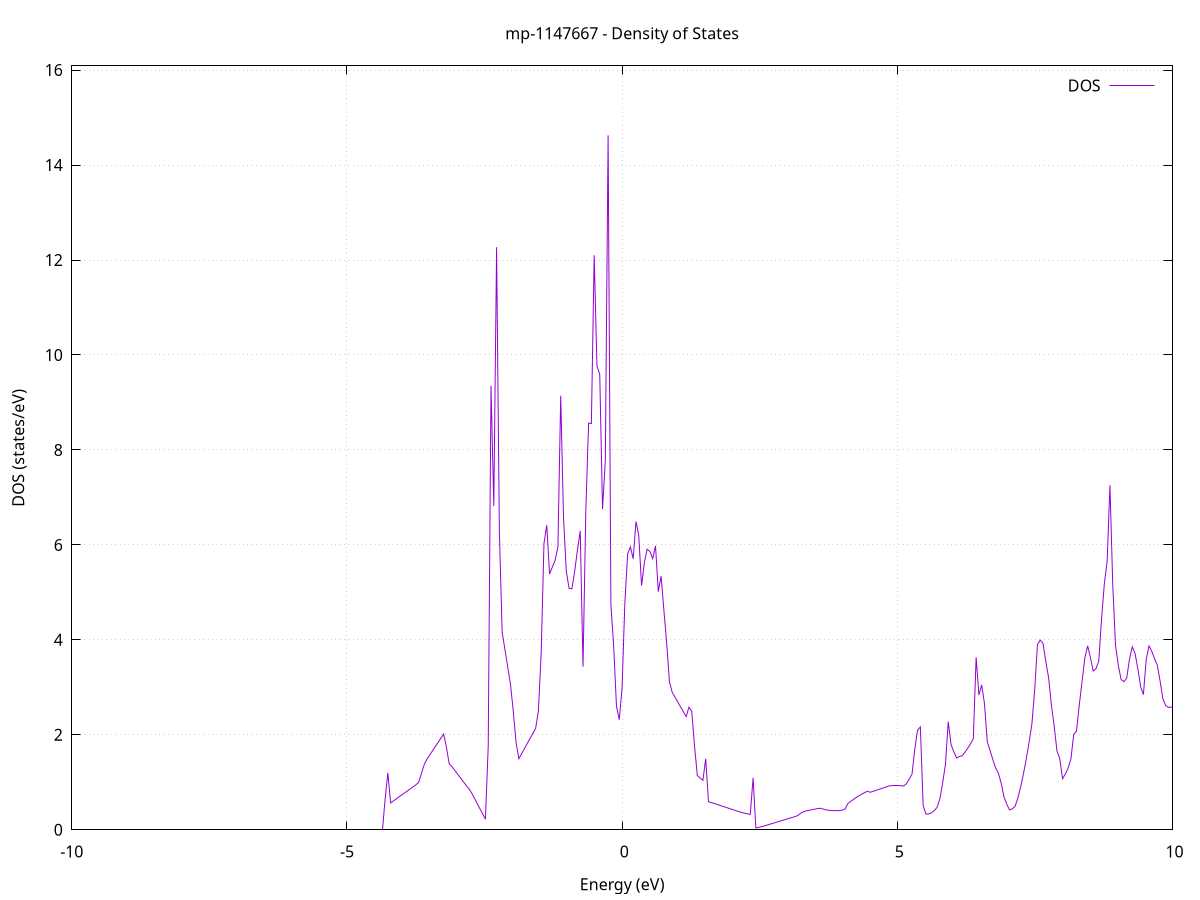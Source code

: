 set title 'mp-1147667 - Density of States'
set xlabel 'Energy (eV)'
set ylabel 'DOS (states/eV)'
set grid
set xrange [-10:10]
set yrange [0:16.089]
set xzeroaxis lt -1
set terminal png size 800,600
set output 'mp-1147667_dos_gnuplot.png'
plot '-' using 1:2 with lines title 'DOS'
-72.595000 0.000000
-72.544300 0.000000
-72.493700 0.000000
-72.443000 0.000000
-72.392400 0.000000
-72.341700 0.000000
-72.291100 0.000000
-72.240400 0.000000
-72.189700 0.000000
-72.139100 0.000000
-72.088400 0.000000
-72.037800 0.000000
-71.987100 0.000000
-71.936400 0.000000
-71.885800 0.000000
-71.835100 0.000000
-71.784500 0.000000
-71.733800 0.000000
-71.683200 0.000000
-71.632500 0.000000
-71.581800 0.000000
-71.531200 0.000000
-71.480500 0.000000
-71.429900 0.000000
-71.379200 0.000000
-71.328500 0.000000
-71.277900 0.000000
-71.227200 0.000000
-71.176600 0.000000
-71.125900 0.000000
-71.075300 0.000000
-71.024600 0.000000
-70.973900 0.000000
-70.923300 0.000000
-70.872600 0.000000
-70.822000 0.000000
-70.771300 0.000000
-70.720600 0.000000
-70.670000 0.000000
-70.619300 0.000000
-70.568700 0.000000
-70.518000 0.000000
-70.467400 0.000000
-70.416700 0.000000
-70.366000 0.000000
-70.315400 0.000000
-70.264700 0.000000
-70.214100 0.000000
-70.163400 0.000000
-70.112800 0.000000
-70.062100 0.000000
-70.011400 0.000000
-69.960800 0.000000
-69.910100 0.000000
-69.859500 0.000000
-69.808800 0.000000
-69.758100 0.000000
-69.707500 0.000000
-69.656800 0.000000
-69.606200 0.000000
-69.555500 0.000000
-69.504900 0.000000
-69.454200 0.000000
-69.403500 0.000000
-69.352900 0.000000
-69.302200 0.000000
-69.251600 0.000000
-69.200900 0.000000
-69.150200 0.000000
-69.099600 0.000000
-69.048900 0.000000
-68.998300 0.000000
-68.947600 0.000000
-68.897000 0.000000
-68.846300 0.000000
-68.795600 0.000000
-68.745000 0.000000
-68.694300 0.000000
-68.643700 0.000000
-68.593000 0.000000
-68.542300 0.000000
-68.491700 0.000000
-68.441000 0.000000
-68.390400 0.000000
-68.339700 0.000000
-68.289100 0.000000
-68.238400 0.000000
-68.187700 0.000000
-68.137100 0.000000
-68.086400 0.000000
-68.035800 0.000000
-67.985100 0.000000
-67.934400 0.000000
-67.883800 0.000000
-67.833100 0.000000
-67.782500 0.000000
-67.731800 0.000000
-67.681200 0.000000
-67.630500 0.000000
-67.579800 0.000000
-67.529200 0.000000
-67.478500 0.000000
-67.427900 0.000000
-67.377200 0.000000
-67.326500 0.000000
-67.275900 0.000000
-67.225200 0.000000
-67.174600 0.000000
-67.123900 0.000000
-67.073300 0.000000
-67.022600 0.000000
-66.971900 0.000000
-66.921300 0.000000
-66.870600 0.000000
-66.820000 0.000000
-66.769300 0.000000
-66.718600 0.000000
-66.668000 0.000000
-66.617300 0.000000
-66.566700 0.000000
-66.516000 0.000000
-66.465400 0.000000
-66.414700 0.000000
-66.364000 0.000000
-66.313400 0.000000
-66.262700 0.000000
-66.212100 0.000000
-66.161400 0.000000
-66.110800 0.000000
-66.060100 0.000000
-66.009400 0.000000
-65.958800 0.000000
-65.908100 0.000000
-65.857500 0.000000
-65.806800 0.000000
-65.756100 0.000000
-65.705500 0.000000
-65.654800 0.000000
-65.604200 0.000000
-65.553500 0.000000
-65.502900 0.000000
-65.452200 0.000000
-65.401500 0.000000
-65.350900 0.000000
-65.300200 0.000000
-65.249600 0.000000
-65.198900 0.000000
-65.148200 0.000000
-65.097600 0.000000
-65.046900 0.000000
-64.996300 0.000000
-64.945600 0.000000
-64.895000 0.000000
-64.844300 0.000000
-64.793600 0.000000
-64.743000 0.000000
-64.692300 0.000000
-64.641700 0.000000
-64.591000 0.000000
-64.540300 0.000000
-64.489700 0.000000
-64.439000 0.000000
-64.388400 0.000000
-64.337700 0.000000
-64.287100 0.000000
-64.236400 0.000000
-64.185700 0.000000
-64.135100 0.000000
-64.084400 0.000000
-64.033800 0.000000
-63.983100 0.000000
-63.932400 0.000000
-63.881800 0.000000
-63.831100 0.000000
-63.780500 0.000000
-63.729800 0.000000
-63.679200 0.000000
-63.628500 0.000000
-63.577800 0.000000
-63.527200 0.000000
-63.476500 0.000000
-63.425900 0.000000
-63.375200 0.000000
-63.324500 0.000000
-63.273900 0.000000
-63.223200 0.000000
-63.172600 0.000000
-63.121900 0.000000
-63.071300 0.000000
-63.020600 0.000000
-62.969900 0.000000
-62.919300 0.000000
-62.868600 0.000000
-62.818000 0.000000
-62.767300 0.000000
-62.716600 0.000000
-62.666000 0.000000
-62.615300 0.000000
-62.564700 0.000000
-62.514000 0.000000
-62.463400 0.000000
-62.412700 0.000000
-62.362000 0.000000
-62.311400 0.000000
-62.260700 0.000000
-62.210100 0.000000
-62.159400 0.000000
-62.108800 0.000000
-62.058100 0.000000
-62.007400 0.000000
-61.956800 0.000000
-61.906100 0.000000
-61.855500 0.000000
-61.804800 0.000000
-61.754100 0.000000
-61.703500 0.000000
-61.652800 0.000000
-61.602200 0.000000
-61.551500 0.000000
-61.500900 0.000000
-61.450200 0.000000
-61.399500 0.000000
-61.348900 0.000000
-61.298200 0.000000
-61.247600 0.000000
-61.196900 0.000000
-61.146200 0.000000
-61.095600 0.000000
-61.044900 0.000000
-60.994300 0.000000
-60.943600 0.000000
-60.893000 0.000000
-60.842300 0.000000
-60.791600 0.000000
-60.741000 0.000000
-60.690300 0.000000
-60.639700 0.000000
-60.589000 0.000000
-60.538300 0.000000
-60.487700 0.000000
-60.437000 0.000000
-60.386400 0.000000
-60.335700 0.000000
-60.285100 0.000000
-60.234400 0.000000
-60.183700 0.000000
-60.133100 0.000000
-60.082400 0.000000
-60.031800 0.000000
-59.981100 0.000000
-59.930400 0.000000
-59.879800 0.000000
-59.829100 0.000000
-59.778500 0.000000
-59.727800 0.000000
-59.677200 0.000000
-59.626500 0.000000
-59.575800 0.000000
-59.525200 0.000000
-59.474500 0.000000
-59.423900 0.000000
-59.373200 0.000000
-59.322500 0.000000
-59.271900 0.000000
-59.221200 0.000000
-59.170600 0.000000
-59.119900 0.000000
-59.069300 0.000000
-59.018600 0.000000
-58.967900 0.000000
-58.917300 0.000000
-58.866600 0.000000
-58.816000 0.000000
-58.765300 0.000000
-58.714600 0.000000
-58.664000 0.000000
-58.613300 0.000000
-58.562700 0.000000
-58.512000 0.000000
-58.461400 0.000000
-58.410700 0.000000
-58.360000 0.000000
-58.309400 0.000000
-58.258700 0.000000
-58.208100 0.000000
-58.157400 0.000000
-58.106800 0.000000
-58.056100 0.000000
-58.005400 0.000000
-57.954800 0.000000
-57.904100 0.000000
-57.853500 0.000000
-57.802800 0.000000
-57.752100 0.000000
-57.701500 0.000000
-57.650800 0.000000
-57.600200 0.000000
-57.549500 0.000000
-57.498900 0.000000
-57.448200 0.000000
-57.397500 0.000000
-57.346900 0.000000
-57.296200 0.000000
-57.245600 0.000000
-57.194900 0.000000
-57.144200 0.000000
-57.093600 0.000000
-57.042900 0.000000
-56.992300 0.000000
-56.941600 0.000000
-56.891000 0.000000
-56.840300 0.000000
-56.789600 0.000000
-56.739000 0.000000
-56.688300 0.000000
-56.637700 0.000000
-56.587000 0.000000
-56.536300 0.000000
-56.485700 0.000000
-56.435000 0.000000
-56.384400 0.000000
-56.333700 0.000000
-56.283100 0.000000
-56.232400 0.000000
-56.181700 0.000000
-56.131100 0.000000
-56.080400 0.000000
-56.029800 0.000000
-55.979100 0.000000
-55.928400 0.000000
-55.877800 0.000000
-55.827100 0.000000
-55.776500 0.000000
-55.725800 0.000000
-55.675200 0.000000
-55.624500 0.000000
-55.573800 0.000000
-55.523200 0.000000
-55.472500 0.000000
-55.421900 0.000000
-55.371200 0.000000
-55.320500 0.000000
-55.269900 0.000000
-55.219200 0.000000
-55.168600 0.000000
-55.117900 0.000000
-55.067300 0.000000
-55.016600 0.000000
-54.965900 0.000000
-54.915300 0.000000
-54.864600 0.000000
-54.814000 0.000000
-54.763300 0.000000
-54.712600 0.000000
-54.662000 0.000000
-54.611300 0.000000
-54.560700 0.000000
-54.510000 0.000000
-54.459400 0.000000
-54.408700 0.000000
-54.358000 0.000000
-54.307400 0.000000
-54.256700 0.000000
-54.206100 0.000000
-54.155400 0.000000
-54.104800 0.000000
-54.054100 0.000000
-54.003400 0.000000
-53.952800 0.000000
-53.902100 0.000000
-53.851500 0.000000
-53.800800 0.000000
-53.750100 0.000000
-53.699500 0.000000
-53.648800 0.000000
-53.598200 0.000000
-53.547500 0.000000
-53.496900 0.000000
-53.446200 0.000000
-53.395500 0.000000
-53.344900 0.000000
-53.294200 0.000000
-53.243600 0.000000
-53.192900 0.000000
-53.142200 0.000000
-53.091600 0.000000
-53.040900 0.000000
-52.990300 0.000000
-52.939600 0.000000
-52.889000 0.000000
-52.838300 0.000000
-52.787600 0.000000
-52.737000 0.000000
-52.686300 0.000000
-52.635700 0.000000
-52.585000 0.000000
-52.534300 0.000000
-52.483700 0.000000
-52.433000 0.000000
-52.382400 0.000000
-52.331700 0.000000
-52.281100 0.000000
-52.230400 0.000000
-52.179700 0.000000
-52.129100 0.000000
-52.078400 0.000000
-52.027800 0.000000
-51.977100 0.000000
-51.926400 0.000000
-51.875800 0.000000
-51.825100 0.000000
-51.774500 0.000000
-51.723800 0.000000
-51.673200 0.000000
-51.622500 0.000000
-51.571800 0.000000
-51.521200 0.000000
-51.470500 0.000000
-51.419900 0.000000
-51.369200 0.000000
-51.318500 0.000000
-51.267900 0.000000
-51.217200 0.000000
-51.166600 0.000000
-51.115900 0.000000
-51.065300 0.000000
-51.014600 0.000000
-50.963900 0.000000
-50.913300 0.000000
-50.862600 0.000000
-50.812000 0.000000
-50.761300 0.000000
-50.710600 0.000000
-50.660000 0.000000
-50.609300 0.000000
-50.558700 0.000000
-50.508000 0.000000
-50.457400 0.000000
-50.406700 0.000000
-50.356000 0.000000
-50.305400 0.000000
-50.254700 0.000000
-50.204100 0.000000
-50.153400 0.000000
-50.102700 0.000000
-50.052100 0.000000
-50.001400 0.000000
-49.950800 0.000000
-49.900100 0.000000
-49.849500 0.000000
-49.798800 0.000000
-49.748100 0.000000
-49.697500 0.000000
-49.646800 0.000000
-49.596200 0.000000
-49.545500 0.000000
-49.494900 0.000000
-49.444200 0.000000
-49.393500 0.000000
-49.342900 0.000000
-49.292200 0.000000
-49.241600 0.000000
-49.190900 0.000000
-49.140200 0.000000
-49.089600 0.000000
-49.038900 0.000000
-48.988300 0.000000
-48.937600 0.000000
-48.887000 0.000000
-48.836300 0.000000
-48.785600 0.000000
-48.735000 0.000000
-48.684300 0.000000
-48.633700 0.000000
-48.583000 0.000000
-48.532300 0.000000
-48.481700 0.000000
-48.431000 0.000000
-48.380400 0.000000
-48.329700 0.000000
-48.279100 0.000000
-48.228400 0.000000
-48.177700 0.000000
-48.127100 0.000000
-48.076400 0.000000
-48.025800 0.000000
-47.975100 0.000000
-47.924400 0.000000
-47.873800 0.000000
-47.823100 0.000000
-47.772500 0.000000
-47.721800 0.000000
-47.671200 0.000000
-47.620500 0.000000
-47.569800 0.000000
-47.519200 0.000000
-47.468500 0.000000
-47.417900 0.000000
-47.367200 0.000000
-47.316500 0.000000
-47.265900 0.000000
-47.215200 0.000000
-47.164600 0.000000
-47.113900 0.000000
-47.063300 0.000000
-47.012600 0.000000
-46.961900 0.000000
-46.911300 0.000000
-46.860600 0.000000
-46.810000 0.000000
-46.759300 0.000000
-46.708600 0.000000
-46.658000 0.000000
-46.607300 0.000000
-46.556700 0.000000
-46.506000 0.000000
-46.455400 0.000000
-46.404700 0.000000
-46.354000 0.000000
-46.303400 0.000000
-46.252700 0.000000
-46.202100 0.000000
-46.151400 0.000000
-46.100700 0.000000
-46.050100 0.000000
-45.999400 0.000000
-45.948800 0.000000
-45.898100 0.000000
-45.847500 0.000000
-45.796800 0.000000
-45.746100 0.000000
-45.695500 0.000000
-45.644800 0.000000
-45.594200 0.000000
-45.543500 0.000000
-45.492900 0.000000
-45.442200 0.000000
-45.391500 0.000000
-45.340900 0.000000
-45.290200 0.000000
-45.239600 0.000000
-45.188900 0.000000
-45.138200 0.000000
-45.087600 0.000000
-45.036900 0.000000
-44.986300 0.000000
-44.935600 0.000000
-44.885000 0.000000
-44.834300 0.000000
-44.783600 0.000000
-44.733000 0.000000
-44.682300 0.000000
-44.631700 0.000000
-44.581000 0.000000
-44.530300 0.000000
-44.479700 0.000000
-44.429000 0.000000
-44.378400 0.000000
-44.327700 0.000000
-44.277100 0.000000
-44.226400 0.000000
-44.175700 0.000000
-44.125100 0.000000
-44.074400 0.000000
-44.023800 0.000000
-43.973100 0.000000
-43.922400 0.000000
-43.871800 0.000000
-43.821100 0.000000
-43.770500 0.000000
-43.719800 0.000000
-43.669200 0.000000
-43.618500 0.000000
-43.567800 0.000000
-43.517200 0.000000
-43.466500 0.000000
-43.415900 0.000000
-43.365200 0.000000
-43.314500 0.000000
-43.263900 0.000000
-43.213200 0.000000
-43.162600 0.000000
-43.111900 0.000000
-43.061300 0.000000
-43.010600 0.000000
-42.959900 0.000000
-42.909300 0.000000
-42.858600 0.000000
-42.808000 0.000000
-42.757300 0.000000
-42.706600 0.000000
-42.656000 0.000000
-42.605300 0.000000
-42.554700 0.000000
-42.504000 0.000000
-42.453400 0.000000
-42.402700 0.000000
-42.352000 0.000000
-42.301400 0.000000
-42.250700 0.000000
-42.200100 0.000000
-42.149400 0.000000
-42.098700 0.000000
-42.048100 0.000000
-41.997400 0.000000
-41.946800 0.000000
-41.896100 0.000000
-41.845500 0.000000
-41.794800 0.000000
-41.744100 0.000000
-41.693500 0.000000
-41.642800 0.000000
-41.592200 0.000000
-41.541500 0.000000
-41.490900 0.000000
-41.440200 0.000000
-41.389500 0.000000
-41.338900 0.000000
-41.288200 0.000000
-41.237600 0.000000
-41.186900 0.000000
-41.136200 0.000000
-41.085600 0.000000
-41.034900 0.000000
-40.984300 0.000000
-40.933600 0.000000
-40.883000 0.000000
-40.832300 0.000000
-40.781600 0.000000
-40.731000 0.000000
-40.680300 0.000000
-40.629700 0.000000
-40.579000 0.000000
-40.528300 0.000000
-40.477700 0.000000
-40.427000 0.000000
-40.376400 0.000000
-40.325700 0.000000
-40.275100 0.000000
-40.224400 0.000000
-40.173700 0.000000
-40.123100 0.000000
-40.072400 0.000000
-40.021800 0.000000
-39.971100 0.000000
-39.920400 0.000000
-39.869800 0.000000
-39.819100 0.000000
-39.768500 0.000000
-39.717800 0.000000
-39.667200 0.000000
-39.616500 0.000000
-39.565800 0.000000
-39.515200 0.000000
-39.464500 0.000000
-39.413900 0.000000
-39.363200 0.000000
-39.312500 0.000000
-39.261900 0.000000
-39.211200 0.000000
-39.160600 0.000000
-39.109900 0.000000
-39.059300 0.000000
-39.008600 0.000000
-38.957900 0.000000
-38.907300 0.000000
-38.856600 0.000000
-38.806000 0.000000
-38.755300 0.000000
-38.704600 0.000000
-38.654000 0.000000
-38.603300 0.000000
-38.552700 0.000000
-38.502000 0.000000
-38.451400 0.000000
-38.400700 0.000000
-38.350000 0.000000
-38.299400 0.000000
-38.248700 0.000000
-38.198100 0.000000
-38.147400 0.000000
-38.096700 0.000000
-38.046100 0.000000
-37.995400 0.000000
-37.944800 0.000000
-37.894100 0.000000
-37.843500 0.000000
-37.792800 0.000000
-37.742100 0.000000
-37.691500 0.000000
-37.640800 0.000000
-37.590200 0.000000
-37.539500 0.000000
-37.488900 0.000000
-37.438200 0.000000
-37.387500 0.000000
-37.336900 0.000000
-37.286200 0.000000
-37.235600 0.000000
-37.184900 0.000000
-37.134200 0.000000
-37.083600 0.000000
-37.032900 0.000000
-36.982300 0.000000
-36.931600 0.000000
-36.881000 0.000000
-36.830300 0.000000
-36.779600 0.000000
-36.729000 0.000000
-36.678300 0.000000
-36.627700 0.000000
-36.577000 0.000000
-36.526300 0.000000
-36.475700 0.000000
-36.425000 0.000000
-36.374400 0.000000
-36.323700 0.000000
-36.273100 0.000000
-36.222400 0.000000
-36.171700 0.000000
-36.121100 0.000000
-36.070400 0.000000
-36.019800 0.000000
-35.969100 0.000000
-35.918400 0.000000
-35.867800 0.000000
-35.817100 0.000000
-35.766500 0.000000
-35.715800 0.000000
-35.665200 0.000000
-35.614500 0.000000
-35.563800 0.000000
-35.513200 0.000000
-35.462500 0.000000
-35.411900 0.000000
-35.361200 0.000000
-35.310500 0.000000
-35.259900 0.000000
-35.209200 0.000000
-35.158600 0.000000
-35.107900 0.000000
-35.057300 0.000000
-35.006600 0.000000
-34.955900 0.000000
-34.905300 0.000000
-34.854600 0.000000
-34.804000 0.000000
-34.753300 0.000000
-34.702600 0.000000
-34.652000 0.000000
-34.601300 0.000000
-34.550700 0.000000
-34.500000 0.000000
-34.449400 0.000000
-34.398700 0.000000
-34.348000 0.000000
-34.297400 0.000000
-34.246700 0.000000
-34.196100 0.000000
-34.145400 0.000000
-34.094700 0.000000
-34.044100 0.000000
-33.993400 0.000000
-33.942800 0.000000
-33.892100 0.000000
-33.841500 0.000000
-33.790800 0.000000
-33.740100 0.000000
-33.689500 0.000000
-33.638800 0.000000
-33.588200 0.000000
-33.537500 0.000000
-33.486900 0.000000
-33.436200 0.000000
-33.385500 0.000000
-33.334900 0.000000
-33.284200 0.000000
-33.233600 0.000000
-33.182900 0.000000
-33.132200 0.000000
-33.081600 0.000000
-33.030900 0.000000
-32.980300 0.000000
-32.929600 0.000000
-32.879000 0.000000
-32.828300 0.000000
-32.777600 0.000000
-32.727000 0.000000
-32.676300 0.000000
-32.625700 0.000000
-32.575000 0.000000
-32.524300 0.000000
-32.473700 0.000000
-32.423000 0.000000
-32.372400 0.000000
-32.321700 0.000000
-32.271100 0.000000
-32.220400 0.000000
-32.169700 0.000000
-32.119100 0.000000
-32.068400 0.000000
-32.017800 0.000000
-31.967100 0.000000
-31.916400 0.000000
-31.865800 0.000000
-31.815100 0.000000
-31.764500 0.000000
-31.713800 0.000000
-31.663200 0.000000
-31.612500 0.000000
-31.561800 0.000000
-31.511200 0.000000
-31.460500 0.000000
-31.409900 0.000000
-31.359200 0.000000
-31.308500 0.000000
-31.257900 0.000000
-31.207200 0.000000
-31.156600 0.000000
-31.105900 0.000000
-31.055300 0.000000
-31.004600 0.000000
-30.953900 0.000000
-30.903300 0.000000
-30.852600 0.000000
-30.802000 0.000000
-30.751300 0.000000
-30.700600 0.000000
-30.650000 0.000000
-30.599300 0.000000
-30.548700 0.000000
-30.498000 0.000000
-30.447400 0.000000
-30.396700 0.000000
-30.346000 0.000000
-30.295400 0.000000
-30.244700 0.000000
-30.194100 0.000000
-30.143400 0.000000
-30.092700 0.000000
-30.042100 0.000000
-29.991400 0.000000
-29.940800 0.000000
-29.890100 0.000000
-29.839500 0.000000
-29.788800 0.000000
-29.738100 0.000000
-29.687500 0.000000
-29.636800 0.000000
-29.586200 0.000000
-29.535500 0.000000
-29.484900 0.000000
-29.434200 0.000000
-29.383500 0.000000
-29.332900 0.000000
-29.282200 0.000000
-29.231600 0.000000
-29.180900 0.000000
-29.130200 0.000000
-29.079600 0.000000
-29.028900 0.000000
-28.978300 0.000000
-28.927600 0.000000
-28.877000 0.000000
-28.826300 0.000000
-28.775600 0.000000
-28.725000 0.000000
-28.674300 0.000000
-28.623700 0.000000
-28.573000 0.000000
-28.522300 0.000000
-28.471700 0.000000
-28.421000 0.000000
-28.370400 0.000000
-28.319700 0.000000
-28.269100 0.000000
-28.218400 0.000000
-28.167700 0.000000
-28.117100 0.000000
-28.066400 0.000000
-28.015800 0.000000
-27.965100 0.000000
-27.914400 0.000000
-27.863800 0.000000
-27.813100 0.000000
-27.762500 0.000000
-27.711800 0.000000
-27.661200 0.000000
-27.610500 0.000000
-27.559800 0.000000
-27.509200 0.000000
-27.458500 0.000000
-27.407900 0.000000
-27.357200 0.000000
-27.306500 0.000000
-27.255900 0.000000
-27.205200 0.000000
-27.154600 0.000000
-27.103900 0.000000
-27.053300 0.000000
-27.002600 0.000000
-26.951900 0.000000
-26.901300 0.000000
-26.850600 0.000000
-26.800000 0.000000
-26.749300 0.000000
-26.698600 0.000000
-26.648000 0.000000
-26.597300 0.000000
-26.546700 0.000000
-26.496000 0.000000
-26.445400 0.000000
-26.394700 0.000000
-26.344000 0.000000
-26.293400 0.000000
-26.242700 0.000000
-26.192100 0.000000
-26.141400 0.000000
-26.090700 0.000000
-26.040100 0.000000
-25.989400 0.000000
-25.938800 0.000000
-25.888100 0.000000
-25.837500 0.000000
-25.786800 0.000000
-25.736100 0.000000
-25.685500 0.000000
-25.634800 0.000000
-25.584200 0.000000
-25.533500 0.000000
-25.482900 0.000000
-25.432200 0.000000
-25.381500 0.000000
-25.330900 0.000000
-25.280200 0.000000
-25.229600 0.000000
-25.178900 0.000000
-25.128200 0.000000
-25.077600 0.000000
-25.026900 0.000000
-24.976300 0.000000
-24.925600 0.000000
-24.875000 0.000000
-24.824300 0.000000
-24.773600 0.000000
-24.723000 0.000000
-24.672300 0.000000
-24.621700 0.000000
-24.571000 0.000000
-24.520300 0.000000
-24.469700 0.000000
-24.419000 0.000000
-24.368400 0.000000
-24.317700 0.000000
-24.267100 0.000000
-24.216400 0.000000
-24.165700 0.000000
-24.115100 0.000000
-24.064400 0.000000
-24.013800 0.000000
-23.963100 0.000000
-23.912400 0.000000
-23.861800 0.000000
-23.811100 0.000000
-23.760500 0.000000
-23.709800 0.000000
-23.659200 0.000000
-23.608500 0.000000
-23.557800 0.000000
-23.507200 0.000000
-23.456500 0.000000
-23.405900 0.000000
-23.355200 0.000000
-23.304500 0.000000
-23.253900 0.000000
-23.203200 0.000000
-23.152600 0.000000
-23.101900 0.000000
-23.051300 0.000000
-23.000600 0.000000
-22.949900 0.000000
-22.899300 0.000000
-22.848600 0.000000
-22.798000 0.000000
-22.747300 0.000000
-22.696600 0.000000
-22.646000 0.000000
-22.595300 0.000000
-22.544700 0.000000
-22.494000 0.000000
-22.443400 0.000000
-22.392700 0.000000
-22.342000 0.000000
-22.291400 0.000000
-22.240700 0.000000
-22.190100 0.000000
-22.139400 0.000000
-22.088700 0.000000
-22.038100 0.000000
-21.987400 0.000000
-21.936800 0.000000
-21.886100 0.000000
-21.835500 0.000000
-21.784800 0.000000
-21.734100 0.000000
-21.683500 0.000000
-21.632800 0.000000
-21.582200 0.000000
-21.531500 0.000000
-21.480900 0.000000
-21.430200 0.000000
-21.379500 0.000000
-21.328900 0.000000
-21.278200 0.000000
-21.227600 0.000000
-21.176900 0.000000
-21.126200 0.000000
-21.075600 0.000000
-21.024900 0.000000
-20.974300 0.000000
-20.923600 0.000000
-20.873000 0.000000
-20.822300 0.000000
-20.771600 0.000000
-20.721000 0.000000
-20.670300 0.000000
-20.619700 0.000000
-20.569000 0.000000
-20.518300 0.000000
-20.467700 0.000000
-20.417000 0.000000
-20.366400 0.000000
-20.315700 0.000000
-20.265100 0.000000
-20.214400 0.000000
-20.163700 0.000000
-20.113100 0.000000
-20.062400 0.000000
-20.011800 0.000000
-19.961100 0.000000
-19.910400 0.000000
-19.859800 0.000000
-19.809100 0.000000
-19.758500 0.000000
-19.707800 0.000000
-19.657200 0.000000
-19.606500 0.000000
-19.555800 0.000000
-19.505200 0.000000
-19.454500 0.000000
-19.403900 0.000000
-19.353200 0.000000
-19.302500 0.000000
-19.251900 0.000000
-19.201200 0.000000
-19.150600 0.000000
-19.099900 0.000000
-19.049300 0.000000
-18.998600 0.000000
-18.947900 0.000000
-18.897300 0.000000
-18.846600 0.000000
-18.796000 0.000000
-18.745300 0.000000
-18.694600 0.000000
-18.644000 0.000000
-18.593300 0.000000
-18.542700 0.000000
-18.492000 0.000000
-18.441400 0.000000
-18.390700 0.000000
-18.340000 0.000000
-18.289400 0.000000
-18.238700 0.000000
-18.188100 0.000000
-18.137400 0.000000
-18.086700 0.000000
-18.036100 0.000000
-17.985400 0.000000
-17.934800 0.000000
-17.884100 0.000000
-17.833500 0.000000
-17.782800 0.000000
-17.732100 0.000000
-17.681500 0.000000
-17.630800 0.000000
-17.580200 0.000000
-17.529500 0.000000
-17.478900 0.000000
-17.428200 0.000000
-17.377500 0.000000
-17.326900 0.000000
-17.276200 0.000000
-17.225600 0.000000
-17.174900 0.000000
-17.124200 0.000000
-17.073600 0.000000
-17.022900 0.000000
-16.972300 0.000000
-16.921600 0.000000
-16.871000 0.000000
-16.820300 0.000000
-16.769600 0.000000
-16.719000 0.000000
-16.668300 0.000000
-16.617700 0.000000
-16.567000 0.000000
-16.516300 0.000000
-16.465700 0.000000
-16.415000 0.000000
-16.364400 0.000000
-16.313700 0.000000
-16.263100 0.000000
-16.212400 0.000000
-16.161700 0.000000
-16.111100 0.000000
-16.060400 0.000000
-16.009800 0.000000
-15.959100 0.000000
-15.908400 0.000000
-15.857800 0.000000
-15.807100 0.000000
-15.756500 0.000000
-15.705800 0.000000
-15.655200 0.000000
-15.604500 0.000000
-15.553800 0.000000
-15.503200 0.000000
-15.452500 0.000000
-15.401900 0.000000
-15.351200 0.000000
-15.300500 0.000000
-15.249900 0.000000
-15.199200 0.000000
-15.148600 0.000000
-15.097900 0.000000
-15.047300 0.000000
-14.996600 0.000000
-14.945900 0.000000
-14.895300 0.000000
-14.844600 0.000000
-14.794000 0.000000
-14.743300 0.000000
-14.692600 0.000000
-14.642000 0.000000
-14.591300 0.000000
-14.540700 0.000000
-14.490000 0.000000
-14.439400 0.000000
-14.388700 0.000000
-14.338000 0.000000
-14.287400 0.000000
-14.236700 0.000000
-14.186100 0.000000
-14.135400 0.000000
-14.084700 0.000000
-14.034100 0.000000
-13.983400 0.000000
-13.932800 0.000000
-13.882100 0.000000
-13.831500 0.000000
-13.780800 0.000000
-13.730100 0.000000
-13.679500 0.000000
-13.628800 0.000000
-13.578200 0.000000
-13.527500 0.000000
-13.476900 0.000000
-13.426200 0.000000
-13.375500 0.000000
-13.324900 0.000000
-13.274200 0.000000
-13.223600 0.000000
-13.172900 0.000000
-13.122200 0.000000
-13.071600 0.000000
-13.020900 0.000000
-12.970300 0.000000
-12.919600 0.000000
-12.869000 0.000000
-12.818300 0.000000
-12.767600 0.000000
-12.717000 0.000000
-12.666300 0.000000
-12.615700 0.000000
-12.565000 0.000000
-12.514300 0.000000
-12.463700 0.000000
-12.413000 0.000000
-12.362400 0.000000
-12.311700 0.000000
-12.261100 0.000000
-12.210400 0.000000
-12.159700 0.000000
-12.109100 0.000000
-12.058400 0.000000
-12.007800 0.000000
-11.957100 0.000000
-11.906400 0.000000
-11.855800 0.000000
-11.805100 0.000000
-11.754500 0.000000
-11.703800 0.000000
-11.653200 0.000000
-11.602500 0.000000
-11.551800 0.000000
-11.501200 0.015400
-11.450500 0.571000
-11.399900 1.753000
-11.349200 2.628400
-11.298500 2.609400
-11.247900 2.412600
-11.197200 2.571600
-11.146600 2.855800
-11.095900 3.318400
-11.045300 5.645800
-10.994600 5.315300
-10.943900 3.368300
-10.893300 2.763900
-10.842600 2.015200
-10.792000 0.000000
-10.741300 2.659100
-10.690600 13.114200
-10.640000 10.960600
-10.589300 3.768300
-10.538700 3.304700
-10.488000 2.840900
-10.437400 2.772600
-10.386700 3.175000
-10.336000 2.206200
-10.285400 0.746600
-10.234700 0.012900
-10.184100 0.000000
-10.133400 0.000000
-10.082700 0.000000
-10.032100 0.000000
-9.981400 0.000000
-9.930800 0.000000
-9.880100 0.000000
-9.829500 0.000000
-9.778800 0.000000
-9.728100 0.000000
-9.677500 0.000000
-9.626800 0.000000
-9.576200 0.000000
-9.525500 0.000000
-9.474900 0.000000
-9.424200 0.000000
-9.373500 0.000000
-9.322900 0.000000
-9.272200 0.000000
-9.221600 0.000000
-9.170900 0.000000
-9.120200 0.000000
-9.069600 0.000000
-9.018900 0.000000
-8.968300 0.000000
-8.917600 0.000000
-8.867000 0.000000
-8.816300 0.000000
-8.765600 0.000000
-8.715000 0.000000
-8.664300 0.000000
-8.613700 0.000000
-8.563000 0.000000
-8.512300 0.000000
-8.461700 0.000000
-8.411000 0.000000
-8.360400 0.000000
-8.309700 0.000000
-8.259100 0.000000
-8.208400 0.000000
-8.157700 0.000000
-8.107100 0.000000
-8.056400 0.000000
-8.005800 0.000000
-7.955100 0.000000
-7.904400 0.000000
-7.853800 0.000000
-7.803100 0.000000
-7.752500 0.000000
-7.701800 0.000000
-7.651200 0.000000
-7.600500 0.000000
-7.549800 0.000000
-7.499200 0.000000
-7.448500 0.000000
-7.397900 0.000000
-7.347200 0.000000
-7.296500 0.000000
-7.245900 0.000000
-7.195200 0.000000
-7.144600 0.000000
-7.093900 0.000000
-7.043300 0.000000
-6.992600 0.000000
-6.941900 0.000000
-6.891300 0.000000
-6.840600 0.000000
-6.790000 0.000000
-6.739300 0.000000
-6.688600 0.000000
-6.638000 0.000000
-6.587300 0.000000
-6.536700 0.000000
-6.486000 0.000000
-6.435400 0.000000
-6.384700 0.000000
-6.334000 0.000000
-6.283400 0.000000
-6.232700 0.000000
-6.182100 0.000000
-6.131400 0.000000
-6.080700 0.000000
-6.030100 0.000000
-5.979400 0.000000
-5.928800 0.000000
-5.878100 0.000000
-5.827500 0.000000
-5.776800 0.000000
-5.726100 0.000000
-5.675500 0.000000
-5.624800 0.000000
-5.574200 0.000000
-5.523500 0.000000
-5.472900 0.000000
-5.422200 0.000000
-5.371500 0.000000
-5.320900 0.000000
-5.270200 0.000000
-5.219600 0.000000
-5.168900 0.000000
-5.118200 0.000000
-5.067600 0.000000
-5.016900 0.000000
-4.966300 0.000000
-4.915600 0.000000
-4.865000 0.000000
-4.814300 0.000000
-4.763600 0.000000
-4.713000 0.000000
-4.662300 0.000000
-4.611700 0.000000
-4.561000 0.000000
-4.510300 0.000000
-4.459700 0.000000
-4.409000 0.000000
-4.358400 0.000000
-4.307700 0.633500
-4.257100 1.199300
-4.206400 0.566300
-4.155700 0.608300
-4.105100 0.650200
-4.054400 0.692200
-4.003800 0.734100
-3.953100 0.776100
-3.902400 0.818000
-3.851800 0.860000
-3.801100 0.902000
-3.750500 0.943900
-3.699800 0.995500
-3.649200 1.175600
-3.598500 1.368800
-3.547800 1.484800
-3.497200 1.573100
-3.446500 1.661300
-3.395900 1.749600
-3.345200 1.837900
-3.294500 1.926300
-3.243900 2.014700
-3.193200 1.741300
-3.142600 1.388700
-3.091900 1.330100
-3.041300 1.252200
-2.990600 1.174200
-2.939900 1.096300
-2.889300 1.018300
-2.838600 0.940500
-2.788000 0.870000
-2.737300 0.780900
-2.686600 0.670400
-2.636000 0.558300
-2.585300 0.446300
-2.534700 0.334300
-2.484000 0.222400
-2.433400 1.758000
-2.382700 9.348900
-2.332000 6.819400
-2.281400 12.269400
-2.230700 6.273500
-2.180100 4.165800
-2.129400 3.795900
-2.078700 3.426500
-2.028100 3.057600
-1.977400 2.484900
-1.926800 1.832300
-1.876100 1.496900
-1.825500 1.604500
-1.774800 1.711500
-1.724100 1.817900
-1.673500 1.923700
-1.622800 2.028900
-1.572200 2.133500
-1.521500 2.498200
-1.470900 3.730400
-1.420200 6.031500
-1.369500 6.414900
-1.318900 5.387000
-1.268200 5.533300
-1.217600 5.677200
-1.166900 5.954200
-1.116200 9.143300
-1.065600 6.582900
-1.014900 5.445500
-0.964300 5.085100
-0.913600 5.073900
-0.863000 5.441900
-0.812300 5.888000
-0.761600 6.294900
-0.711000 3.434000
-0.660300 6.710100
-0.609700 8.565100
-0.559000 8.556500
-0.508300 12.100100
-0.457700 9.767900
-0.407000 9.587900
-0.356400 6.756700
-0.305700 7.775000
-0.255100 14.626100
-0.204400 4.742400
-0.153700 3.866500
-0.103100 2.601500
-0.052400 2.318300
-0.001800 2.983500
0.048900 4.773000
0.099600 5.804900
0.150200 5.958200
0.200900 5.707400
0.251500 6.493400
0.302200 6.195200
0.352800 5.141800
0.403500 5.627200
0.454200 5.908600
0.504800 5.860300
0.555500 5.711100
0.606100 5.979000
0.656800 5.017300
0.707500 5.342600
0.758100 4.631200
0.808800 3.935000
0.859400 3.117300
0.910100 2.894200
0.960700 2.792500
1.011400 2.690400
1.062100 2.588000
1.112700 2.485100
1.163400 2.382000
1.214000 2.582900
1.264700 2.497300
1.315400 1.763800
1.366000 1.143400
1.416700 1.092400
1.467300 1.041300
1.518000 1.494200
1.568600 0.592900
1.619300 0.573500
1.670000 0.554200
1.720600 0.534900
1.771300 0.515600
1.821900 0.496300
1.872600 0.477000
1.923300 0.457700
1.973900 0.438400
2.024600 0.419100
2.075200 0.399700
2.125900 0.380500
2.176500 0.363100
2.227200 0.348200
2.277900 0.335200
2.328500 0.323400
2.379200 1.093600
2.429800 0.039400
2.480500 0.050900
2.531100 0.064700
2.581800 0.080900
2.632500 0.098700
2.683100 0.116500
2.733800 0.134400
2.784400 0.152200
2.835100 0.170100
2.885800 0.188000
2.936400 0.205800
2.987100 0.223700
3.037700 0.241600
3.088400 0.259500
3.139000 0.277400
3.189700 0.298000
3.240400 0.344700
3.291000 0.378700
3.341700 0.396200
3.392300 0.410500
3.443000 0.421600
3.493700 0.432800
3.544300 0.445500
3.595000 0.453700
3.645600 0.438600
3.696300 0.423300
3.746900 0.412300
3.797600 0.406200
3.848300 0.403200
3.898900 0.403000
3.949600 0.405800
4.000200 0.414100
4.050900 0.437900
4.101600 0.551600
4.152200 0.597200
4.202900 0.640000
4.253500 0.679900
4.304200 0.717000
4.354800 0.751300
4.405500 0.782700
4.456200 0.811300
4.506800 0.789700
4.557500 0.809100
4.608100 0.828600
4.658800 0.848200
4.709500 0.867800
4.760100 0.887500
4.810800 0.907300
4.861400 0.926900
4.912100 0.930900
4.962700 0.932500
5.013400 0.931800
5.064100 0.928600
5.114700 0.923100
5.165400 0.968000
5.216000 1.070800
5.266700 1.169800
5.317400 1.697600
5.368000 2.097400
5.418700 2.165700
5.469300 0.511200
5.520000 0.330200
5.570600 0.332600
5.621300 0.357000
5.672000 0.403600
5.722600 0.472200
5.773300 0.654900
5.823900 0.985600
5.874600 1.377800
5.925300 2.275700
5.975900 1.798300
6.026600 1.640200
6.077200 1.510200
6.127900 1.545200
6.178500 1.559000
6.229200 1.633600
6.279900 1.718400
6.330500 1.813300
6.381200 1.919600
6.431800 3.633000
6.482500 2.838000
6.533100 3.051600
6.583800 2.653800
6.634500 1.853600
6.685100 1.672100
6.735800 1.477000
6.786400 1.301200
6.837100 1.189900
6.887800 0.977100
6.938400 0.692900
6.989100 0.534600
7.039700 0.418700
7.090400 0.441000
7.141000 0.496600
7.191700 0.676400
7.242400 0.911500
7.293000 1.185400
7.343700 1.495600
7.394300 1.842200
7.445000 2.225200
7.495700 2.944600
7.546300 3.900600
7.597000 3.995500
7.647600 3.923200
7.698300 3.541800
7.748900 3.201200
7.799600 2.628700
7.850300 2.180900
7.900900 1.658000
7.951600 1.500800
8.002200 1.074200
8.052900 1.174200
8.103600 1.301100
8.154200 1.489400
8.204900 2.007600
8.255500 2.076900
8.306200 2.627100
8.356800 3.124300
8.407500 3.621400
8.458200 3.874200
8.508800 3.625400
8.559500 3.341700
8.610100 3.394100
8.660800 3.554200
8.711500 4.447400
8.762100 5.186100
8.812800 5.658100
8.863400 7.255000
8.914100 5.170900
8.964700 3.881400
9.015400 3.465200
9.066100 3.164200
9.116700 3.120300
9.167400 3.190900
9.218000 3.591000
9.268700 3.851800
9.319400 3.716900
9.370000 3.392600
9.420700 3.017800
9.471300 2.846400
9.522000 3.579300
9.572600 3.872800
9.623300 3.758300
9.674000 3.603000
9.724600 3.464300
9.775300 3.128000
9.825900 2.756900
9.876600 2.613500
9.927300 2.579000
9.977900 2.581700
10.028600 2.614300
10.079200 2.692500
10.129900 2.843700
10.180500 2.964400
10.231200 2.897400
10.281900 2.918200
10.332500 2.854500
10.383200 3.239300
10.433800 3.410900
10.484500 3.749100
10.535100 3.156100
10.585800 3.244900
10.636500 3.073300
10.687100 3.056100
10.737800 3.103400
10.788400 3.109800
10.839100 3.092800
10.889800 3.118500
10.940400 3.213500
10.991100 3.339200
11.041700 3.684100
11.092400 3.933200
11.143000 3.771700
11.193700 3.114800
11.244400 2.958200
11.295000 3.225700
11.345700 2.503000
11.396300 2.648200
11.447000 2.773800
11.497700 2.952500
11.548300 2.998800
11.599000 3.196000
11.649600 3.403100
11.700300 3.515900
11.750900 3.522700
11.801600 3.366000
11.852300 3.200100
11.902900 3.757000
11.953600 3.440200
12.004200 3.326800
12.054900 3.335600
12.105600 3.368500
12.156200 3.340100
12.206900 3.498900
12.257500 4.257900
12.308200 3.806300
12.358800 3.616100
12.409500 3.406700
12.460200 3.237800
12.510800 3.072200
12.561500 2.971800
12.612100 2.979400
12.662800 2.989100
12.713500 3.066800
12.764100 3.225800
12.814800 3.361200
12.865400 4.034400
12.916100 3.191100
12.966700 3.038000
13.017400 2.871600
13.068100 3.306000
13.118700 3.126400
13.169400 2.981300
13.220000 3.162300
13.270700 3.390700
13.321400 3.342200
13.372000 3.374900
13.422700 4.027400
13.473300 4.893000
13.524000 5.143400
13.574600 4.804900
13.625300 4.418700
13.676000 3.897600
13.726600 3.870700
13.777300 3.014500
13.827900 2.535500
13.878600 2.506300
13.929300 2.546100
13.979900 2.616400
14.030600 3.020400
14.081200 3.594800
14.131900 3.766300
14.182500 3.737700
14.233200 3.650100
14.283900 3.778200
14.334500 3.745500
14.385200 3.668500
14.435800 3.613900
14.486500 3.591900
14.537200 4.127700
14.587800 4.064000
14.638500 4.035900
14.689100 3.911400
14.739800 3.786400
14.790400 3.694200
14.841100 3.622200
14.891800 3.270600
14.942400 3.033900
14.993100 2.832100
15.043700 2.667300
15.094400 2.460800
15.145000 2.288800
15.195700 2.283200
15.246400 2.342800
15.297000 2.497800
15.347700 2.747900
15.398300 6.118400
15.449000 4.483700
15.499700 4.426800
15.550300 4.534200
15.601000 5.175100
15.651600 3.216200
15.702300 3.569000
15.752900 3.608800
15.803600 3.420200
15.854300 3.409500
15.904900 3.424400
15.955600 4.141700
16.006200 4.214300
16.056900 4.514900
16.107600 3.270000
16.158200 3.923000
16.208900 3.975800
16.259500 3.968700
16.310200 3.729000
16.360800 3.475700
16.411500 3.402400
16.462200 3.435900
16.512800 3.592100
16.563500 3.935700
16.614100 4.496800
16.664800 3.971700
16.715500 4.010300
16.766100 3.987300
16.816800 4.061300
16.867400 4.079300
16.918100 3.953700
16.968700 3.872100
17.019400 3.527600
17.070100 3.661200
17.120700 3.942700
17.171400 4.201900
17.222000 4.287900
17.272700 4.282300
17.323400 4.214700
17.374000 4.129100
17.424700 4.025400
17.475300 3.920100
17.526000 4.231500
17.576600 4.569400
17.627300 4.755700
17.678000 4.835100
17.728600 4.796900
17.779300 4.395800
17.829900 4.365300
17.880600 4.166800
17.931300 4.183700
17.981900 4.054800
18.032600 3.637800
18.083200 3.662800
18.133900 3.795200
18.184500 4.593400
18.235200 3.929500
18.285900 3.826500
18.336500 3.878700
18.387200 3.972200
18.437800 4.041000
18.488500 4.105100
18.539200 4.164800
18.589800 4.209900
18.640500 4.092800
18.691100 3.877800
18.741800 3.863900
18.792400 4.030700
18.843100 3.900000
18.893800 4.163600
18.944400 4.230400
18.995100 3.993200
19.045700 3.784000
19.096400 3.453100
19.147000 3.584100
19.197700 3.913800
19.248400 4.302500
19.299000 4.091100
19.349700 4.185200
19.400300 4.261100
19.451000 3.027300
19.501700 2.883900
19.552300 3.299400
19.603000 3.541300
19.653600 3.831300
19.704300 4.376400
19.754900 4.978300
19.805600 4.729600
19.856300 4.164400
19.906900 4.389000
19.957600 4.699700
20.008200 5.011500
20.058900 5.059700
20.109600 4.742000
20.160200 4.366200
20.210900 4.081400
20.261500 3.881200
20.312200 3.869100
20.362800 4.076200
20.413500 4.070000
20.464200 4.230000
20.514800 4.545100
20.565500 4.619000
20.616100 4.564200
20.666800 4.376700
20.717500 4.382400
20.768100 4.499700
20.818800 4.695000
20.869400 4.444800
20.920100 3.927800
20.970700 4.458900
21.021400 4.383700
21.072100 4.500600
21.122700 4.930900
21.173400 5.409400
21.224000 5.501100
21.274700 6.613600
21.325400 4.870600
21.376000 4.941500
21.426700 5.495700
21.477300 5.958600
21.528000 6.290600
21.578600 6.039900
21.629300 5.971400
21.680000 6.178600
21.730600 5.064200
21.781300 4.517500
21.831900 4.213200
21.882600 4.612500
21.933300 4.592800
21.983900 4.028300
22.034600 4.293800
22.085200 4.154900
22.135900 3.787000
22.186500 3.770500
22.237200 4.600400
22.287900 5.028900
22.338500 4.893500
22.389200 4.517700
22.439800 3.213500
22.490500 3.093700
22.541200 2.979100
22.591800 2.887600
22.642500 2.542000
22.693100 2.290400
22.743800 2.151100
22.794400 2.041700
22.845100 2.110200
22.895800 3.586600
22.946400 3.249900
22.997100 2.907300
23.047700 2.562500
23.098400 2.365700
23.149000 2.307500
23.199700 2.263700
23.250400 2.209900
23.301000 2.146100
23.351700 2.072400
23.402300 1.927000
23.453000 1.803800
23.503700 1.742200
23.554300 1.683400
23.605000 1.499200
23.655600 1.459800
23.706300 1.183000
23.756900 1.098700
23.807600 1.058300
23.858300 0.917900
23.908900 0.652600
23.959600 0.357100
24.010200 0.189600
24.060900 0.071800
24.111600 0.003700
24.162200 0.000000
24.212900 0.000000
24.263500 0.000000
24.314200 0.000000
24.364800 0.000000
24.415500 0.000000
24.466200 0.000000
24.516800 0.000000
24.567500 0.000000
24.618100 0.000000
24.668800 0.000000
24.719500 0.000000
24.770100 0.000000
24.820800 0.000000
24.871400 0.000000
24.922100 0.000000
24.972700 0.000000
25.023400 0.000000
25.074100 0.000000
25.124700 0.000000
25.175400 0.000000
25.226000 0.000000
25.276700 0.000000
25.327400 0.000000
25.378000 0.000000
25.428700 0.000000
25.479300 0.000000
25.530000 0.000000
25.580600 0.000000
25.631300 0.000000
25.682000 0.000000
25.732600 0.000000
25.783300 0.000000
25.833900 0.000000
25.884600 0.000000
25.935300 0.000000
25.985900 0.000000
26.036600 0.000000
26.087200 0.000000
26.137900 0.000000
26.188500 0.000000
26.239200 0.000000
26.289900 0.000000
26.340500 0.000000
26.391200 0.000000
26.441800 0.000000
26.492500 0.000000
26.543200 0.000000
26.593800 0.000000
26.644500 0.000000
26.695100 0.000000
26.745800 0.000000
26.796400 0.000000
26.847100 0.000000
26.897800 0.000000
26.948400 0.000000
26.999100 0.000000
27.049700 0.000000
27.100400 0.000000
27.151000 0.000000
27.201700 0.000000
27.252400 0.000000
27.303000 0.000000
27.353700 0.000000
27.404300 0.000000
27.455000 0.000000
27.505700 0.000000
27.556300 0.000000
27.607000 0.000000
27.657600 0.000000
27.708300 0.000000
27.758900 0.000000
27.809600 0.000000
27.860300 0.000000
27.910900 0.000000
27.961600 0.000000
28.012200 0.000000
28.062900 0.000000
28.113600 0.000000
28.164200 0.000000
28.214900 0.000000
28.265500 0.000000
28.316200 0.000000
28.366800 0.000000
28.417500 0.000000
28.468200 0.000000
28.518800 0.000000
28.569500 0.000000
28.620100 0.000000
28.670800 0.000000
28.721500 0.000000
e

